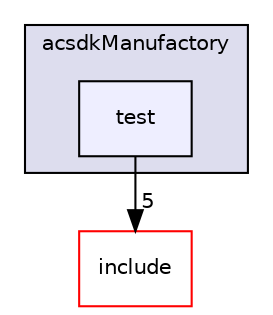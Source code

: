 digraph "/workplace/avs-device-sdk/shared/acsdkManufactory/test" {
  compound=true
  node [ fontsize="10", fontname="Helvetica"];
  edge [ labelfontsize="10", labelfontname="Helvetica"];
  subgraph clusterdir_0ca348091c23ede3b6afd50c8666ff04 {
    graph [ bgcolor="#ddddee", pencolor="black", label="acsdkManufactory" fontname="Helvetica", fontsize="10", URL="dir_0ca348091c23ede3b6afd50c8666ff04.html"]
  dir_bf4caf5cfca980a29e7df13c2277faae [shape=box, label="test", style="filled", fillcolor="#eeeeff", pencolor="black", URL="dir_bf4caf5cfca980a29e7df13c2277faae.html"];
  }
  dir_a5accd2ae782eec48f12ec2c237e1ecf [shape=box label="include" fillcolor="white" style="filled" color="red" URL="dir_a5accd2ae782eec48f12ec2c237e1ecf.html"];
  dir_bf4caf5cfca980a29e7df13c2277faae->dir_a5accd2ae782eec48f12ec2c237e1ecf [headlabel="5", labeldistance=1.5 headhref="dir_000555_000551.html"];
}
